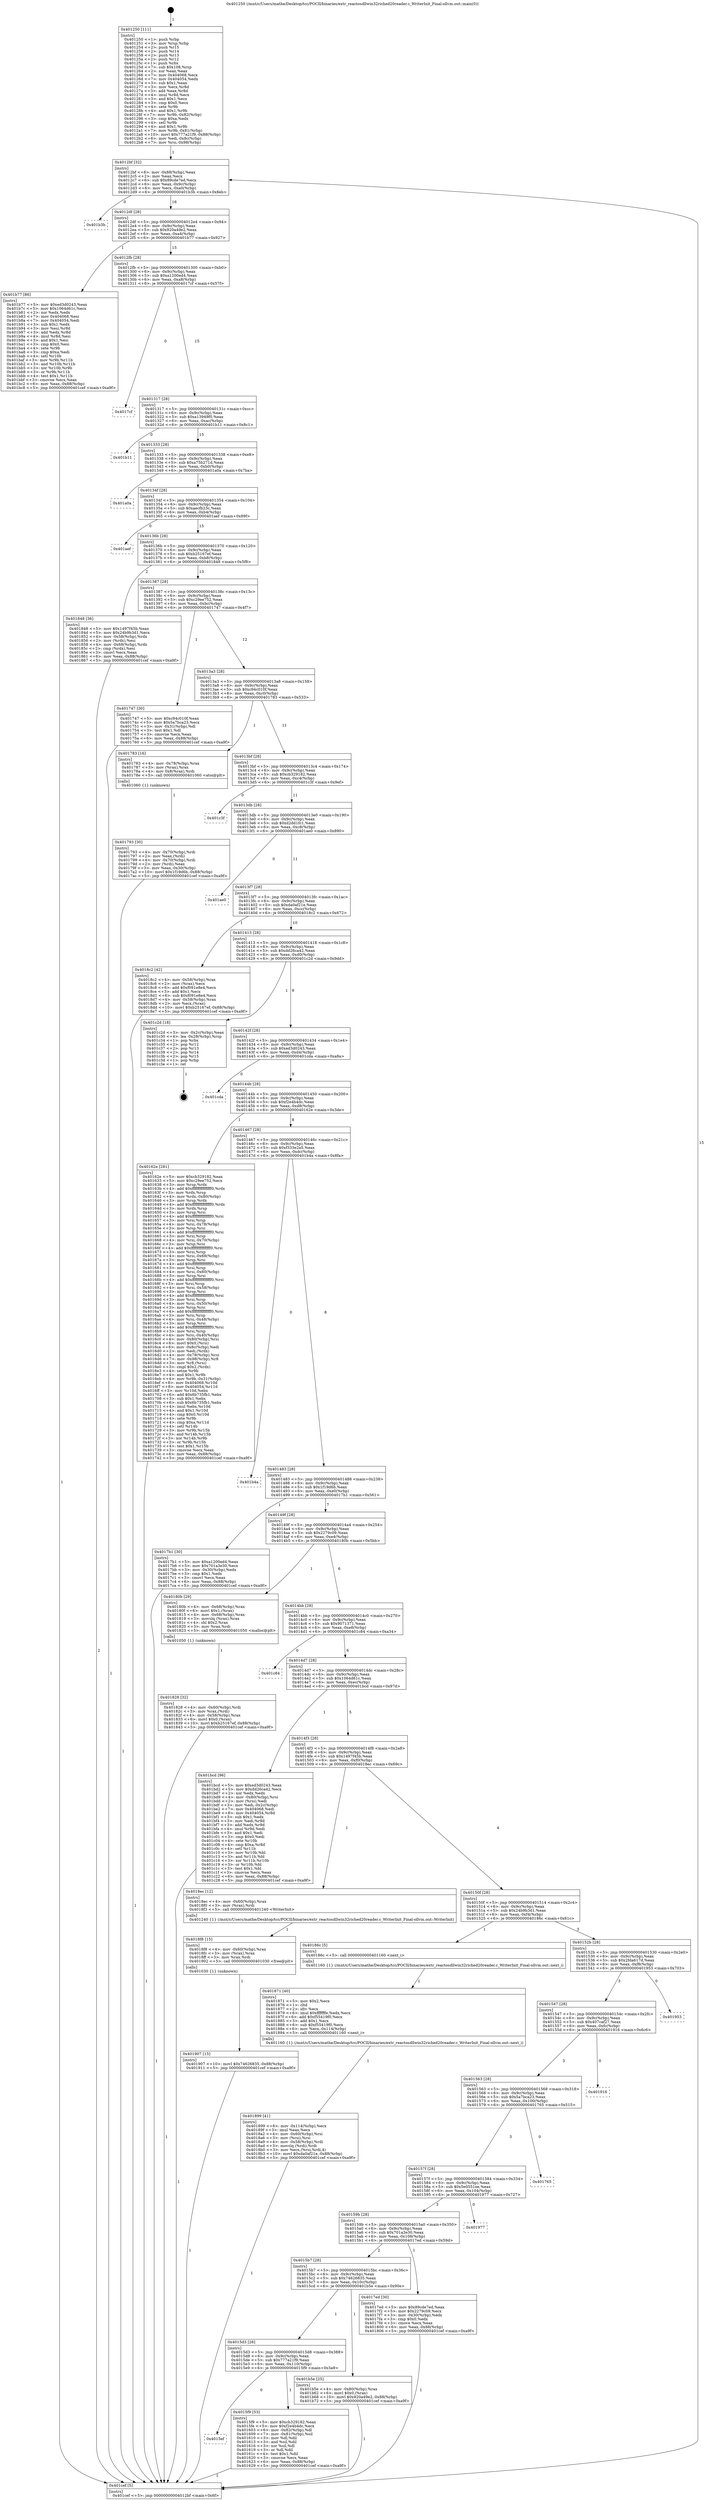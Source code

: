 digraph "0x401250" {
  label = "0x401250 (/mnt/c/Users/mathe/Desktop/tcc/POCII/binaries/extr_reactosdllwin32riched20reader.c_WriterInit_Final-ollvm.out::main(0))"
  labelloc = "t"
  node[shape=record]

  Entry [label="",width=0.3,height=0.3,shape=circle,fillcolor=black,style=filled]
  "0x4012bf" [label="{
     0x4012bf [32]\l
     | [instrs]\l
     &nbsp;&nbsp;0x4012bf \<+6\>: mov -0x88(%rbp),%eax\l
     &nbsp;&nbsp;0x4012c5 \<+2\>: mov %eax,%ecx\l
     &nbsp;&nbsp;0x4012c7 \<+6\>: sub $0x89cde7ed,%ecx\l
     &nbsp;&nbsp;0x4012cd \<+6\>: mov %eax,-0x9c(%rbp)\l
     &nbsp;&nbsp;0x4012d3 \<+6\>: mov %ecx,-0xa0(%rbp)\l
     &nbsp;&nbsp;0x4012d9 \<+6\>: je 0000000000401b3b \<main+0x8eb\>\l
  }"]
  "0x401b3b" [label="{
     0x401b3b\l
  }", style=dashed]
  "0x4012df" [label="{
     0x4012df [28]\l
     | [instrs]\l
     &nbsp;&nbsp;0x4012df \<+5\>: jmp 00000000004012e4 \<main+0x94\>\l
     &nbsp;&nbsp;0x4012e4 \<+6\>: mov -0x9c(%rbp),%eax\l
     &nbsp;&nbsp;0x4012ea \<+5\>: sub $0x920a49e2,%eax\l
     &nbsp;&nbsp;0x4012ef \<+6\>: mov %eax,-0xa4(%rbp)\l
     &nbsp;&nbsp;0x4012f5 \<+6\>: je 0000000000401b77 \<main+0x927\>\l
  }"]
  Exit [label="",width=0.3,height=0.3,shape=circle,fillcolor=black,style=filled,peripheries=2]
  "0x401b77" [label="{
     0x401b77 [86]\l
     | [instrs]\l
     &nbsp;&nbsp;0x401b77 \<+5\>: mov $0xed3d0243,%eax\l
     &nbsp;&nbsp;0x401b7c \<+5\>: mov $0x1064d61c,%ecx\l
     &nbsp;&nbsp;0x401b81 \<+2\>: xor %edx,%edx\l
     &nbsp;&nbsp;0x401b83 \<+7\>: mov 0x404068,%esi\l
     &nbsp;&nbsp;0x401b8a \<+7\>: mov 0x404054,%edi\l
     &nbsp;&nbsp;0x401b91 \<+3\>: sub $0x1,%edx\l
     &nbsp;&nbsp;0x401b94 \<+3\>: mov %esi,%r8d\l
     &nbsp;&nbsp;0x401b97 \<+3\>: add %edx,%r8d\l
     &nbsp;&nbsp;0x401b9a \<+4\>: imul %r8d,%esi\l
     &nbsp;&nbsp;0x401b9e \<+3\>: and $0x1,%esi\l
     &nbsp;&nbsp;0x401ba1 \<+3\>: cmp $0x0,%esi\l
     &nbsp;&nbsp;0x401ba4 \<+4\>: sete %r9b\l
     &nbsp;&nbsp;0x401ba8 \<+3\>: cmp $0xa,%edi\l
     &nbsp;&nbsp;0x401bab \<+4\>: setl %r10b\l
     &nbsp;&nbsp;0x401baf \<+3\>: mov %r9b,%r11b\l
     &nbsp;&nbsp;0x401bb2 \<+3\>: and %r10b,%r11b\l
     &nbsp;&nbsp;0x401bb5 \<+3\>: xor %r10b,%r9b\l
     &nbsp;&nbsp;0x401bb8 \<+3\>: or %r9b,%r11b\l
     &nbsp;&nbsp;0x401bbb \<+4\>: test $0x1,%r11b\l
     &nbsp;&nbsp;0x401bbf \<+3\>: cmovne %ecx,%eax\l
     &nbsp;&nbsp;0x401bc2 \<+6\>: mov %eax,-0x88(%rbp)\l
     &nbsp;&nbsp;0x401bc8 \<+5\>: jmp 0000000000401cef \<main+0xa9f\>\l
  }"]
  "0x4012fb" [label="{
     0x4012fb [28]\l
     | [instrs]\l
     &nbsp;&nbsp;0x4012fb \<+5\>: jmp 0000000000401300 \<main+0xb0\>\l
     &nbsp;&nbsp;0x401300 \<+6\>: mov -0x9c(%rbp),%eax\l
     &nbsp;&nbsp;0x401306 \<+5\>: sub $0xa1200ed4,%eax\l
     &nbsp;&nbsp;0x40130b \<+6\>: mov %eax,-0xa8(%rbp)\l
     &nbsp;&nbsp;0x401311 \<+6\>: je 00000000004017cf \<main+0x57f\>\l
  }"]
  "0x401907" [label="{
     0x401907 [15]\l
     | [instrs]\l
     &nbsp;&nbsp;0x401907 \<+10\>: movl $0x74626835,-0x88(%rbp)\l
     &nbsp;&nbsp;0x401911 \<+5\>: jmp 0000000000401cef \<main+0xa9f\>\l
  }"]
  "0x4017cf" [label="{
     0x4017cf\l
  }", style=dashed]
  "0x401317" [label="{
     0x401317 [28]\l
     | [instrs]\l
     &nbsp;&nbsp;0x401317 \<+5\>: jmp 000000000040131c \<main+0xcc\>\l
     &nbsp;&nbsp;0x40131c \<+6\>: mov -0x9c(%rbp),%eax\l
     &nbsp;&nbsp;0x401322 \<+5\>: sub $0xa13949f0,%eax\l
     &nbsp;&nbsp;0x401327 \<+6\>: mov %eax,-0xac(%rbp)\l
     &nbsp;&nbsp;0x40132d \<+6\>: je 0000000000401b11 \<main+0x8c1\>\l
  }"]
  "0x4018f8" [label="{
     0x4018f8 [15]\l
     | [instrs]\l
     &nbsp;&nbsp;0x4018f8 \<+4\>: mov -0x60(%rbp),%rax\l
     &nbsp;&nbsp;0x4018fc \<+3\>: mov (%rax),%rax\l
     &nbsp;&nbsp;0x4018ff \<+3\>: mov %rax,%rdi\l
     &nbsp;&nbsp;0x401902 \<+5\>: call 0000000000401030 \<free@plt\>\l
     | [calls]\l
     &nbsp;&nbsp;0x401030 \{1\} (unknown)\l
  }"]
  "0x401b11" [label="{
     0x401b11\l
  }", style=dashed]
  "0x401333" [label="{
     0x401333 [28]\l
     | [instrs]\l
     &nbsp;&nbsp;0x401333 \<+5\>: jmp 0000000000401338 \<main+0xe8\>\l
     &nbsp;&nbsp;0x401338 \<+6\>: mov -0x9c(%rbp),%eax\l
     &nbsp;&nbsp;0x40133e \<+5\>: sub $0xa75b271d,%eax\l
     &nbsp;&nbsp;0x401343 \<+6\>: mov %eax,-0xb0(%rbp)\l
     &nbsp;&nbsp;0x401349 \<+6\>: je 0000000000401a0a \<main+0x7ba\>\l
  }"]
  "0x401899" [label="{
     0x401899 [41]\l
     | [instrs]\l
     &nbsp;&nbsp;0x401899 \<+6\>: mov -0x114(%rbp),%ecx\l
     &nbsp;&nbsp;0x40189f \<+3\>: imul %eax,%ecx\l
     &nbsp;&nbsp;0x4018a2 \<+4\>: mov -0x60(%rbp),%rsi\l
     &nbsp;&nbsp;0x4018a6 \<+3\>: mov (%rsi),%rsi\l
     &nbsp;&nbsp;0x4018a9 \<+4\>: mov -0x58(%rbp),%rdi\l
     &nbsp;&nbsp;0x4018ad \<+3\>: movslq (%rdi),%rdi\l
     &nbsp;&nbsp;0x4018b0 \<+3\>: mov %ecx,(%rsi,%rdi,4)\l
     &nbsp;&nbsp;0x4018b3 \<+10\>: movl $0xda0af21e,-0x88(%rbp)\l
     &nbsp;&nbsp;0x4018bd \<+5\>: jmp 0000000000401cef \<main+0xa9f\>\l
  }"]
  "0x401a0a" [label="{
     0x401a0a\l
  }", style=dashed]
  "0x40134f" [label="{
     0x40134f [28]\l
     | [instrs]\l
     &nbsp;&nbsp;0x40134f \<+5\>: jmp 0000000000401354 \<main+0x104\>\l
     &nbsp;&nbsp;0x401354 \<+6\>: mov -0x9c(%rbp),%eax\l
     &nbsp;&nbsp;0x40135a \<+5\>: sub $0xaecfb23c,%eax\l
     &nbsp;&nbsp;0x40135f \<+6\>: mov %eax,-0xb4(%rbp)\l
     &nbsp;&nbsp;0x401365 \<+6\>: je 0000000000401aef \<main+0x89f\>\l
  }"]
  "0x401871" [label="{
     0x401871 [40]\l
     | [instrs]\l
     &nbsp;&nbsp;0x401871 \<+5\>: mov $0x2,%ecx\l
     &nbsp;&nbsp;0x401876 \<+1\>: cltd\l
     &nbsp;&nbsp;0x401877 \<+2\>: idiv %ecx\l
     &nbsp;&nbsp;0x401879 \<+6\>: imul $0xfffffffe,%edx,%ecx\l
     &nbsp;&nbsp;0x40187f \<+6\>: add $0xf55419f0,%ecx\l
     &nbsp;&nbsp;0x401885 \<+3\>: add $0x1,%ecx\l
     &nbsp;&nbsp;0x401888 \<+6\>: sub $0xf55419f0,%ecx\l
     &nbsp;&nbsp;0x40188e \<+6\>: mov %ecx,-0x114(%rbp)\l
     &nbsp;&nbsp;0x401894 \<+5\>: call 0000000000401160 \<next_i\>\l
     | [calls]\l
     &nbsp;&nbsp;0x401160 \{1\} (/mnt/c/Users/mathe/Desktop/tcc/POCII/binaries/extr_reactosdllwin32riched20reader.c_WriterInit_Final-ollvm.out::next_i)\l
  }"]
  "0x401aef" [label="{
     0x401aef\l
  }", style=dashed]
  "0x40136b" [label="{
     0x40136b [28]\l
     | [instrs]\l
     &nbsp;&nbsp;0x40136b \<+5\>: jmp 0000000000401370 \<main+0x120\>\l
     &nbsp;&nbsp;0x401370 \<+6\>: mov -0x9c(%rbp),%eax\l
     &nbsp;&nbsp;0x401376 \<+5\>: sub $0xb25167ef,%eax\l
     &nbsp;&nbsp;0x40137b \<+6\>: mov %eax,-0xb8(%rbp)\l
     &nbsp;&nbsp;0x401381 \<+6\>: je 0000000000401848 \<main+0x5f8\>\l
  }"]
  "0x401828" [label="{
     0x401828 [32]\l
     | [instrs]\l
     &nbsp;&nbsp;0x401828 \<+4\>: mov -0x60(%rbp),%rdi\l
     &nbsp;&nbsp;0x40182c \<+3\>: mov %rax,(%rdi)\l
     &nbsp;&nbsp;0x40182f \<+4\>: mov -0x58(%rbp),%rax\l
     &nbsp;&nbsp;0x401833 \<+6\>: movl $0x0,(%rax)\l
     &nbsp;&nbsp;0x401839 \<+10\>: movl $0xb25167ef,-0x88(%rbp)\l
     &nbsp;&nbsp;0x401843 \<+5\>: jmp 0000000000401cef \<main+0xa9f\>\l
  }"]
  "0x401848" [label="{
     0x401848 [36]\l
     | [instrs]\l
     &nbsp;&nbsp;0x401848 \<+5\>: mov $0x1497f45b,%eax\l
     &nbsp;&nbsp;0x40184d \<+5\>: mov $0x24b9b3d1,%ecx\l
     &nbsp;&nbsp;0x401852 \<+4\>: mov -0x58(%rbp),%rdx\l
     &nbsp;&nbsp;0x401856 \<+2\>: mov (%rdx),%esi\l
     &nbsp;&nbsp;0x401858 \<+4\>: mov -0x68(%rbp),%rdx\l
     &nbsp;&nbsp;0x40185c \<+2\>: cmp (%rdx),%esi\l
     &nbsp;&nbsp;0x40185e \<+3\>: cmovl %ecx,%eax\l
     &nbsp;&nbsp;0x401861 \<+6\>: mov %eax,-0x88(%rbp)\l
     &nbsp;&nbsp;0x401867 \<+5\>: jmp 0000000000401cef \<main+0xa9f\>\l
  }"]
  "0x401387" [label="{
     0x401387 [28]\l
     | [instrs]\l
     &nbsp;&nbsp;0x401387 \<+5\>: jmp 000000000040138c \<main+0x13c\>\l
     &nbsp;&nbsp;0x40138c \<+6\>: mov -0x9c(%rbp),%eax\l
     &nbsp;&nbsp;0x401392 \<+5\>: sub $0xc29ee752,%eax\l
     &nbsp;&nbsp;0x401397 \<+6\>: mov %eax,-0xbc(%rbp)\l
     &nbsp;&nbsp;0x40139d \<+6\>: je 0000000000401747 \<main+0x4f7\>\l
  }"]
  "0x401793" [label="{
     0x401793 [30]\l
     | [instrs]\l
     &nbsp;&nbsp;0x401793 \<+4\>: mov -0x70(%rbp),%rdi\l
     &nbsp;&nbsp;0x401797 \<+2\>: mov %eax,(%rdi)\l
     &nbsp;&nbsp;0x401799 \<+4\>: mov -0x70(%rbp),%rdi\l
     &nbsp;&nbsp;0x40179d \<+2\>: mov (%rdi),%eax\l
     &nbsp;&nbsp;0x40179f \<+3\>: mov %eax,-0x30(%rbp)\l
     &nbsp;&nbsp;0x4017a2 \<+10\>: movl $0x1f19d6b,-0x88(%rbp)\l
     &nbsp;&nbsp;0x4017ac \<+5\>: jmp 0000000000401cef \<main+0xa9f\>\l
  }"]
  "0x401747" [label="{
     0x401747 [30]\l
     | [instrs]\l
     &nbsp;&nbsp;0x401747 \<+5\>: mov $0xc94c010f,%eax\l
     &nbsp;&nbsp;0x40174c \<+5\>: mov $0x5a7bca23,%ecx\l
     &nbsp;&nbsp;0x401751 \<+3\>: mov -0x31(%rbp),%dl\l
     &nbsp;&nbsp;0x401754 \<+3\>: test $0x1,%dl\l
     &nbsp;&nbsp;0x401757 \<+3\>: cmovne %ecx,%eax\l
     &nbsp;&nbsp;0x40175a \<+6\>: mov %eax,-0x88(%rbp)\l
     &nbsp;&nbsp;0x401760 \<+5\>: jmp 0000000000401cef \<main+0xa9f\>\l
  }"]
  "0x4013a3" [label="{
     0x4013a3 [28]\l
     | [instrs]\l
     &nbsp;&nbsp;0x4013a3 \<+5\>: jmp 00000000004013a8 \<main+0x158\>\l
     &nbsp;&nbsp;0x4013a8 \<+6\>: mov -0x9c(%rbp),%eax\l
     &nbsp;&nbsp;0x4013ae \<+5\>: sub $0xc94c010f,%eax\l
     &nbsp;&nbsp;0x4013b3 \<+6\>: mov %eax,-0xc0(%rbp)\l
     &nbsp;&nbsp;0x4013b9 \<+6\>: je 0000000000401783 \<main+0x533\>\l
  }"]
  "0x401250" [label="{
     0x401250 [111]\l
     | [instrs]\l
     &nbsp;&nbsp;0x401250 \<+1\>: push %rbp\l
     &nbsp;&nbsp;0x401251 \<+3\>: mov %rsp,%rbp\l
     &nbsp;&nbsp;0x401254 \<+2\>: push %r15\l
     &nbsp;&nbsp;0x401256 \<+2\>: push %r14\l
     &nbsp;&nbsp;0x401258 \<+2\>: push %r13\l
     &nbsp;&nbsp;0x40125a \<+2\>: push %r12\l
     &nbsp;&nbsp;0x40125c \<+1\>: push %rbx\l
     &nbsp;&nbsp;0x40125d \<+7\>: sub $0x108,%rsp\l
     &nbsp;&nbsp;0x401264 \<+2\>: xor %eax,%eax\l
     &nbsp;&nbsp;0x401266 \<+7\>: mov 0x404068,%ecx\l
     &nbsp;&nbsp;0x40126d \<+7\>: mov 0x404054,%edx\l
     &nbsp;&nbsp;0x401274 \<+3\>: sub $0x1,%eax\l
     &nbsp;&nbsp;0x401277 \<+3\>: mov %ecx,%r8d\l
     &nbsp;&nbsp;0x40127a \<+3\>: add %eax,%r8d\l
     &nbsp;&nbsp;0x40127d \<+4\>: imul %r8d,%ecx\l
     &nbsp;&nbsp;0x401281 \<+3\>: and $0x1,%ecx\l
     &nbsp;&nbsp;0x401284 \<+3\>: cmp $0x0,%ecx\l
     &nbsp;&nbsp;0x401287 \<+4\>: sete %r9b\l
     &nbsp;&nbsp;0x40128b \<+4\>: and $0x1,%r9b\l
     &nbsp;&nbsp;0x40128f \<+7\>: mov %r9b,-0x82(%rbp)\l
     &nbsp;&nbsp;0x401296 \<+3\>: cmp $0xa,%edx\l
     &nbsp;&nbsp;0x401299 \<+4\>: setl %r9b\l
     &nbsp;&nbsp;0x40129d \<+4\>: and $0x1,%r9b\l
     &nbsp;&nbsp;0x4012a1 \<+7\>: mov %r9b,-0x81(%rbp)\l
     &nbsp;&nbsp;0x4012a8 \<+10\>: movl $0x777a21f9,-0x88(%rbp)\l
     &nbsp;&nbsp;0x4012b2 \<+6\>: mov %edi,-0x8c(%rbp)\l
     &nbsp;&nbsp;0x4012b8 \<+7\>: mov %rsi,-0x98(%rbp)\l
  }"]
  "0x401783" [label="{
     0x401783 [16]\l
     | [instrs]\l
     &nbsp;&nbsp;0x401783 \<+4\>: mov -0x78(%rbp),%rax\l
     &nbsp;&nbsp;0x401787 \<+3\>: mov (%rax),%rax\l
     &nbsp;&nbsp;0x40178a \<+4\>: mov 0x8(%rax),%rdi\l
     &nbsp;&nbsp;0x40178e \<+5\>: call 0000000000401060 \<atoi@plt\>\l
     | [calls]\l
     &nbsp;&nbsp;0x401060 \{1\} (unknown)\l
  }"]
  "0x4013bf" [label="{
     0x4013bf [28]\l
     | [instrs]\l
     &nbsp;&nbsp;0x4013bf \<+5\>: jmp 00000000004013c4 \<main+0x174\>\l
     &nbsp;&nbsp;0x4013c4 \<+6\>: mov -0x9c(%rbp),%eax\l
     &nbsp;&nbsp;0x4013ca \<+5\>: sub $0xcb329182,%eax\l
     &nbsp;&nbsp;0x4013cf \<+6\>: mov %eax,-0xc4(%rbp)\l
     &nbsp;&nbsp;0x4013d5 \<+6\>: je 0000000000401c3f \<main+0x9ef\>\l
  }"]
  "0x401cef" [label="{
     0x401cef [5]\l
     | [instrs]\l
     &nbsp;&nbsp;0x401cef \<+5\>: jmp 00000000004012bf \<main+0x6f\>\l
  }"]
  "0x401c3f" [label="{
     0x401c3f\l
  }", style=dashed]
  "0x4013db" [label="{
     0x4013db [28]\l
     | [instrs]\l
     &nbsp;&nbsp;0x4013db \<+5\>: jmp 00000000004013e0 \<main+0x190\>\l
     &nbsp;&nbsp;0x4013e0 \<+6\>: mov -0x9c(%rbp),%eax\l
     &nbsp;&nbsp;0x4013e6 \<+5\>: sub $0xd2dd1fc1,%eax\l
     &nbsp;&nbsp;0x4013eb \<+6\>: mov %eax,-0xc8(%rbp)\l
     &nbsp;&nbsp;0x4013f1 \<+6\>: je 0000000000401ae0 \<main+0x890\>\l
  }"]
  "0x4015ef" [label="{
     0x4015ef\l
  }", style=dashed]
  "0x401ae0" [label="{
     0x401ae0\l
  }", style=dashed]
  "0x4013f7" [label="{
     0x4013f7 [28]\l
     | [instrs]\l
     &nbsp;&nbsp;0x4013f7 \<+5\>: jmp 00000000004013fc \<main+0x1ac\>\l
     &nbsp;&nbsp;0x4013fc \<+6\>: mov -0x9c(%rbp),%eax\l
     &nbsp;&nbsp;0x401402 \<+5\>: sub $0xda0af21e,%eax\l
     &nbsp;&nbsp;0x401407 \<+6\>: mov %eax,-0xcc(%rbp)\l
     &nbsp;&nbsp;0x40140d \<+6\>: je 00000000004018c2 \<main+0x672\>\l
  }"]
  "0x4015f9" [label="{
     0x4015f9 [53]\l
     | [instrs]\l
     &nbsp;&nbsp;0x4015f9 \<+5\>: mov $0xcb329182,%eax\l
     &nbsp;&nbsp;0x4015fe \<+5\>: mov $0xf2e4b4dc,%ecx\l
     &nbsp;&nbsp;0x401603 \<+6\>: mov -0x82(%rbp),%dl\l
     &nbsp;&nbsp;0x401609 \<+7\>: mov -0x81(%rbp),%sil\l
     &nbsp;&nbsp;0x401610 \<+3\>: mov %dl,%dil\l
     &nbsp;&nbsp;0x401613 \<+3\>: and %sil,%dil\l
     &nbsp;&nbsp;0x401616 \<+3\>: xor %sil,%dl\l
     &nbsp;&nbsp;0x401619 \<+3\>: or %dl,%dil\l
     &nbsp;&nbsp;0x40161c \<+4\>: test $0x1,%dil\l
     &nbsp;&nbsp;0x401620 \<+3\>: cmovne %ecx,%eax\l
     &nbsp;&nbsp;0x401623 \<+6\>: mov %eax,-0x88(%rbp)\l
     &nbsp;&nbsp;0x401629 \<+5\>: jmp 0000000000401cef \<main+0xa9f\>\l
  }"]
  "0x4018c2" [label="{
     0x4018c2 [42]\l
     | [instrs]\l
     &nbsp;&nbsp;0x4018c2 \<+4\>: mov -0x58(%rbp),%rax\l
     &nbsp;&nbsp;0x4018c6 \<+2\>: mov (%rax),%ecx\l
     &nbsp;&nbsp;0x4018c8 \<+6\>: add $0xf091e8e4,%ecx\l
     &nbsp;&nbsp;0x4018ce \<+3\>: add $0x1,%ecx\l
     &nbsp;&nbsp;0x4018d1 \<+6\>: sub $0xf091e8e4,%ecx\l
     &nbsp;&nbsp;0x4018d7 \<+4\>: mov -0x58(%rbp),%rax\l
     &nbsp;&nbsp;0x4018db \<+2\>: mov %ecx,(%rax)\l
     &nbsp;&nbsp;0x4018dd \<+10\>: movl $0xb25167ef,-0x88(%rbp)\l
     &nbsp;&nbsp;0x4018e7 \<+5\>: jmp 0000000000401cef \<main+0xa9f\>\l
  }"]
  "0x401413" [label="{
     0x401413 [28]\l
     | [instrs]\l
     &nbsp;&nbsp;0x401413 \<+5\>: jmp 0000000000401418 \<main+0x1c8\>\l
     &nbsp;&nbsp;0x401418 \<+6\>: mov -0x9c(%rbp),%eax\l
     &nbsp;&nbsp;0x40141e \<+5\>: sub $0xdd26ca42,%eax\l
     &nbsp;&nbsp;0x401423 \<+6\>: mov %eax,-0xd0(%rbp)\l
     &nbsp;&nbsp;0x401429 \<+6\>: je 0000000000401c2d \<main+0x9dd\>\l
  }"]
  "0x4015d3" [label="{
     0x4015d3 [28]\l
     | [instrs]\l
     &nbsp;&nbsp;0x4015d3 \<+5\>: jmp 00000000004015d8 \<main+0x388\>\l
     &nbsp;&nbsp;0x4015d8 \<+6\>: mov -0x9c(%rbp),%eax\l
     &nbsp;&nbsp;0x4015de \<+5\>: sub $0x777a21f9,%eax\l
     &nbsp;&nbsp;0x4015e3 \<+6\>: mov %eax,-0x110(%rbp)\l
     &nbsp;&nbsp;0x4015e9 \<+6\>: je 00000000004015f9 \<main+0x3a9\>\l
  }"]
  "0x401c2d" [label="{
     0x401c2d [18]\l
     | [instrs]\l
     &nbsp;&nbsp;0x401c2d \<+3\>: mov -0x2c(%rbp),%eax\l
     &nbsp;&nbsp;0x401c30 \<+4\>: lea -0x28(%rbp),%rsp\l
     &nbsp;&nbsp;0x401c34 \<+1\>: pop %rbx\l
     &nbsp;&nbsp;0x401c35 \<+2\>: pop %r12\l
     &nbsp;&nbsp;0x401c37 \<+2\>: pop %r13\l
     &nbsp;&nbsp;0x401c39 \<+2\>: pop %r14\l
     &nbsp;&nbsp;0x401c3b \<+2\>: pop %r15\l
     &nbsp;&nbsp;0x401c3d \<+1\>: pop %rbp\l
     &nbsp;&nbsp;0x401c3e \<+1\>: ret\l
  }"]
  "0x40142f" [label="{
     0x40142f [28]\l
     | [instrs]\l
     &nbsp;&nbsp;0x40142f \<+5\>: jmp 0000000000401434 \<main+0x1e4\>\l
     &nbsp;&nbsp;0x401434 \<+6\>: mov -0x9c(%rbp),%eax\l
     &nbsp;&nbsp;0x40143a \<+5\>: sub $0xed3d0243,%eax\l
     &nbsp;&nbsp;0x40143f \<+6\>: mov %eax,-0xd4(%rbp)\l
     &nbsp;&nbsp;0x401445 \<+6\>: je 0000000000401cda \<main+0xa8a\>\l
  }"]
  "0x401b5e" [label="{
     0x401b5e [25]\l
     | [instrs]\l
     &nbsp;&nbsp;0x401b5e \<+4\>: mov -0x80(%rbp),%rax\l
     &nbsp;&nbsp;0x401b62 \<+6\>: movl $0x0,(%rax)\l
     &nbsp;&nbsp;0x401b68 \<+10\>: movl $0x920a49e2,-0x88(%rbp)\l
     &nbsp;&nbsp;0x401b72 \<+5\>: jmp 0000000000401cef \<main+0xa9f\>\l
  }"]
  "0x401cda" [label="{
     0x401cda\l
  }", style=dashed]
  "0x40144b" [label="{
     0x40144b [28]\l
     | [instrs]\l
     &nbsp;&nbsp;0x40144b \<+5\>: jmp 0000000000401450 \<main+0x200\>\l
     &nbsp;&nbsp;0x401450 \<+6\>: mov -0x9c(%rbp),%eax\l
     &nbsp;&nbsp;0x401456 \<+5\>: sub $0xf2e4b4dc,%eax\l
     &nbsp;&nbsp;0x40145b \<+6\>: mov %eax,-0xd8(%rbp)\l
     &nbsp;&nbsp;0x401461 \<+6\>: je 000000000040162e \<main+0x3de\>\l
  }"]
  "0x4015b7" [label="{
     0x4015b7 [28]\l
     | [instrs]\l
     &nbsp;&nbsp;0x4015b7 \<+5\>: jmp 00000000004015bc \<main+0x36c\>\l
     &nbsp;&nbsp;0x4015bc \<+6\>: mov -0x9c(%rbp),%eax\l
     &nbsp;&nbsp;0x4015c2 \<+5\>: sub $0x74626835,%eax\l
     &nbsp;&nbsp;0x4015c7 \<+6\>: mov %eax,-0x10c(%rbp)\l
     &nbsp;&nbsp;0x4015cd \<+6\>: je 0000000000401b5e \<main+0x90e\>\l
  }"]
  "0x40162e" [label="{
     0x40162e [281]\l
     | [instrs]\l
     &nbsp;&nbsp;0x40162e \<+5\>: mov $0xcb329182,%eax\l
     &nbsp;&nbsp;0x401633 \<+5\>: mov $0xc29ee752,%ecx\l
     &nbsp;&nbsp;0x401638 \<+3\>: mov %rsp,%rdx\l
     &nbsp;&nbsp;0x40163b \<+4\>: add $0xfffffffffffffff0,%rdx\l
     &nbsp;&nbsp;0x40163f \<+3\>: mov %rdx,%rsp\l
     &nbsp;&nbsp;0x401642 \<+4\>: mov %rdx,-0x80(%rbp)\l
     &nbsp;&nbsp;0x401646 \<+3\>: mov %rsp,%rdx\l
     &nbsp;&nbsp;0x401649 \<+4\>: add $0xfffffffffffffff0,%rdx\l
     &nbsp;&nbsp;0x40164d \<+3\>: mov %rdx,%rsp\l
     &nbsp;&nbsp;0x401650 \<+3\>: mov %rsp,%rsi\l
     &nbsp;&nbsp;0x401653 \<+4\>: add $0xfffffffffffffff0,%rsi\l
     &nbsp;&nbsp;0x401657 \<+3\>: mov %rsi,%rsp\l
     &nbsp;&nbsp;0x40165a \<+4\>: mov %rsi,-0x78(%rbp)\l
     &nbsp;&nbsp;0x40165e \<+3\>: mov %rsp,%rsi\l
     &nbsp;&nbsp;0x401661 \<+4\>: add $0xfffffffffffffff0,%rsi\l
     &nbsp;&nbsp;0x401665 \<+3\>: mov %rsi,%rsp\l
     &nbsp;&nbsp;0x401668 \<+4\>: mov %rsi,-0x70(%rbp)\l
     &nbsp;&nbsp;0x40166c \<+3\>: mov %rsp,%rsi\l
     &nbsp;&nbsp;0x40166f \<+4\>: add $0xfffffffffffffff0,%rsi\l
     &nbsp;&nbsp;0x401673 \<+3\>: mov %rsi,%rsp\l
     &nbsp;&nbsp;0x401676 \<+4\>: mov %rsi,-0x68(%rbp)\l
     &nbsp;&nbsp;0x40167a \<+3\>: mov %rsp,%rsi\l
     &nbsp;&nbsp;0x40167d \<+4\>: add $0xfffffffffffffff0,%rsi\l
     &nbsp;&nbsp;0x401681 \<+3\>: mov %rsi,%rsp\l
     &nbsp;&nbsp;0x401684 \<+4\>: mov %rsi,-0x60(%rbp)\l
     &nbsp;&nbsp;0x401688 \<+3\>: mov %rsp,%rsi\l
     &nbsp;&nbsp;0x40168b \<+4\>: add $0xfffffffffffffff0,%rsi\l
     &nbsp;&nbsp;0x40168f \<+3\>: mov %rsi,%rsp\l
     &nbsp;&nbsp;0x401692 \<+4\>: mov %rsi,-0x58(%rbp)\l
     &nbsp;&nbsp;0x401696 \<+3\>: mov %rsp,%rsi\l
     &nbsp;&nbsp;0x401699 \<+4\>: add $0xfffffffffffffff0,%rsi\l
     &nbsp;&nbsp;0x40169d \<+3\>: mov %rsi,%rsp\l
     &nbsp;&nbsp;0x4016a0 \<+4\>: mov %rsi,-0x50(%rbp)\l
     &nbsp;&nbsp;0x4016a4 \<+3\>: mov %rsp,%rsi\l
     &nbsp;&nbsp;0x4016a7 \<+4\>: add $0xfffffffffffffff0,%rsi\l
     &nbsp;&nbsp;0x4016ab \<+3\>: mov %rsi,%rsp\l
     &nbsp;&nbsp;0x4016ae \<+4\>: mov %rsi,-0x48(%rbp)\l
     &nbsp;&nbsp;0x4016b2 \<+3\>: mov %rsp,%rsi\l
     &nbsp;&nbsp;0x4016b5 \<+4\>: add $0xfffffffffffffff0,%rsi\l
     &nbsp;&nbsp;0x4016b9 \<+3\>: mov %rsi,%rsp\l
     &nbsp;&nbsp;0x4016bc \<+4\>: mov %rsi,-0x40(%rbp)\l
     &nbsp;&nbsp;0x4016c0 \<+4\>: mov -0x80(%rbp),%rsi\l
     &nbsp;&nbsp;0x4016c4 \<+6\>: movl $0x0,(%rsi)\l
     &nbsp;&nbsp;0x4016ca \<+6\>: mov -0x8c(%rbp),%edi\l
     &nbsp;&nbsp;0x4016d0 \<+2\>: mov %edi,(%rdx)\l
     &nbsp;&nbsp;0x4016d2 \<+4\>: mov -0x78(%rbp),%rsi\l
     &nbsp;&nbsp;0x4016d6 \<+7\>: mov -0x98(%rbp),%r8\l
     &nbsp;&nbsp;0x4016dd \<+3\>: mov %r8,(%rsi)\l
     &nbsp;&nbsp;0x4016e0 \<+3\>: cmpl $0x2,(%rdx)\l
     &nbsp;&nbsp;0x4016e3 \<+4\>: setne %r9b\l
     &nbsp;&nbsp;0x4016e7 \<+4\>: and $0x1,%r9b\l
     &nbsp;&nbsp;0x4016eb \<+4\>: mov %r9b,-0x31(%rbp)\l
     &nbsp;&nbsp;0x4016ef \<+8\>: mov 0x404068,%r10d\l
     &nbsp;&nbsp;0x4016f7 \<+8\>: mov 0x404054,%r11d\l
     &nbsp;&nbsp;0x4016ff \<+3\>: mov %r10d,%ebx\l
     &nbsp;&nbsp;0x401702 \<+6\>: add $0x6b735fb1,%ebx\l
     &nbsp;&nbsp;0x401708 \<+3\>: sub $0x1,%ebx\l
     &nbsp;&nbsp;0x40170b \<+6\>: sub $0x6b735fb1,%ebx\l
     &nbsp;&nbsp;0x401711 \<+4\>: imul %ebx,%r10d\l
     &nbsp;&nbsp;0x401715 \<+4\>: and $0x1,%r10d\l
     &nbsp;&nbsp;0x401719 \<+4\>: cmp $0x0,%r10d\l
     &nbsp;&nbsp;0x40171d \<+4\>: sete %r9b\l
     &nbsp;&nbsp;0x401721 \<+4\>: cmp $0xa,%r11d\l
     &nbsp;&nbsp;0x401725 \<+4\>: setl %r14b\l
     &nbsp;&nbsp;0x401729 \<+3\>: mov %r9b,%r15b\l
     &nbsp;&nbsp;0x40172c \<+3\>: and %r14b,%r15b\l
     &nbsp;&nbsp;0x40172f \<+3\>: xor %r14b,%r9b\l
     &nbsp;&nbsp;0x401732 \<+3\>: or %r9b,%r15b\l
     &nbsp;&nbsp;0x401735 \<+4\>: test $0x1,%r15b\l
     &nbsp;&nbsp;0x401739 \<+3\>: cmovne %ecx,%eax\l
     &nbsp;&nbsp;0x40173c \<+6\>: mov %eax,-0x88(%rbp)\l
     &nbsp;&nbsp;0x401742 \<+5\>: jmp 0000000000401cef \<main+0xa9f\>\l
  }"]
  "0x401467" [label="{
     0x401467 [28]\l
     | [instrs]\l
     &nbsp;&nbsp;0x401467 \<+5\>: jmp 000000000040146c \<main+0x21c\>\l
     &nbsp;&nbsp;0x40146c \<+6\>: mov -0x9c(%rbp),%eax\l
     &nbsp;&nbsp;0x401472 \<+5\>: sub $0xf333e2a5,%eax\l
     &nbsp;&nbsp;0x401477 \<+6\>: mov %eax,-0xdc(%rbp)\l
     &nbsp;&nbsp;0x40147d \<+6\>: je 0000000000401b4a \<main+0x8fa\>\l
  }"]
  "0x4017ed" [label="{
     0x4017ed [30]\l
     | [instrs]\l
     &nbsp;&nbsp;0x4017ed \<+5\>: mov $0x89cde7ed,%eax\l
     &nbsp;&nbsp;0x4017f2 \<+5\>: mov $0x2279c09,%ecx\l
     &nbsp;&nbsp;0x4017f7 \<+3\>: mov -0x30(%rbp),%edx\l
     &nbsp;&nbsp;0x4017fa \<+3\>: cmp $0x0,%edx\l
     &nbsp;&nbsp;0x4017fd \<+3\>: cmove %ecx,%eax\l
     &nbsp;&nbsp;0x401800 \<+6\>: mov %eax,-0x88(%rbp)\l
     &nbsp;&nbsp;0x401806 \<+5\>: jmp 0000000000401cef \<main+0xa9f\>\l
  }"]
  "0x401b4a" [label="{
     0x401b4a\l
  }", style=dashed]
  "0x401483" [label="{
     0x401483 [28]\l
     | [instrs]\l
     &nbsp;&nbsp;0x401483 \<+5\>: jmp 0000000000401488 \<main+0x238\>\l
     &nbsp;&nbsp;0x401488 \<+6\>: mov -0x9c(%rbp),%eax\l
     &nbsp;&nbsp;0x40148e \<+5\>: sub $0x1f19d6b,%eax\l
     &nbsp;&nbsp;0x401493 \<+6\>: mov %eax,-0xe0(%rbp)\l
     &nbsp;&nbsp;0x401499 \<+6\>: je 00000000004017b1 \<main+0x561\>\l
  }"]
  "0x40159b" [label="{
     0x40159b [28]\l
     | [instrs]\l
     &nbsp;&nbsp;0x40159b \<+5\>: jmp 00000000004015a0 \<main+0x350\>\l
     &nbsp;&nbsp;0x4015a0 \<+6\>: mov -0x9c(%rbp),%eax\l
     &nbsp;&nbsp;0x4015a6 \<+5\>: sub $0x701a3e30,%eax\l
     &nbsp;&nbsp;0x4015ab \<+6\>: mov %eax,-0x108(%rbp)\l
     &nbsp;&nbsp;0x4015b1 \<+6\>: je 00000000004017ed \<main+0x59d\>\l
  }"]
  "0x4017b1" [label="{
     0x4017b1 [30]\l
     | [instrs]\l
     &nbsp;&nbsp;0x4017b1 \<+5\>: mov $0xa1200ed4,%eax\l
     &nbsp;&nbsp;0x4017b6 \<+5\>: mov $0x701a3e30,%ecx\l
     &nbsp;&nbsp;0x4017bb \<+3\>: mov -0x30(%rbp),%edx\l
     &nbsp;&nbsp;0x4017be \<+3\>: cmp $0x1,%edx\l
     &nbsp;&nbsp;0x4017c1 \<+3\>: cmovl %ecx,%eax\l
     &nbsp;&nbsp;0x4017c4 \<+6\>: mov %eax,-0x88(%rbp)\l
     &nbsp;&nbsp;0x4017ca \<+5\>: jmp 0000000000401cef \<main+0xa9f\>\l
  }"]
  "0x40149f" [label="{
     0x40149f [28]\l
     | [instrs]\l
     &nbsp;&nbsp;0x40149f \<+5\>: jmp 00000000004014a4 \<main+0x254\>\l
     &nbsp;&nbsp;0x4014a4 \<+6\>: mov -0x9c(%rbp),%eax\l
     &nbsp;&nbsp;0x4014aa \<+5\>: sub $0x2279c09,%eax\l
     &nbsp;&nbsp;0x4014af \<+6\>: mov %eax,-0xe4(%rbp)\l
     &nbsp;&nbsp;0x4014b5 \<+6\>: je 000000000040180b \<main+0x5bb\>\l
  }"]
  "0x401977" [label="{
     0x401977\l
  }", style=dashed]
  "0x40180b" [label="{
     0x40180b [29]\l
     | [instrs]\l
     &nbsp;&nbsp;0x40180b \<+4\>: mov -0x68(%rbp),%rax\l
     &nbsp;&nbsp;0x40180f \<+6\>: movl $0x1,(%rax)\l
     &nbsp;&nbsp;0x401815 \<+4\>: mov -0x68(%rbp),%rax\l
     &nbsp;&nbsp;0x401819 \<+3\>: movslq (%rax),%rax\l
     &nbsp;&nbsp;0x40181c \<+4\>: shl $0x2,%rax\l
     &nbsp;&nbsp;0x401820 \<+3\>: mov %rax,%rdi\l
     &nbsp;&nbsp;0x401823 \<+5\>: call 0000000000401050 \<malloc@plt\>\l
     | [calls]\l
     &nbsp;&nbsp;0x401050 \{1\} (unknown)\l
  }"]
  "0x4014bb" [label="{
     0x4014bb [28]\l
     | [instrs]\l
     &nbsp;&nbsp;0x4014bb \<+5\>: jmp 00000000004014c0 \<main+0x270\>\l
     &nbsp;&nbsp;0x4014c0 \<+6\>: mov -0x9c(%rbp),%eax\l
     &nbsp;&nbsp;0x4014c6 \<+5\>: sub $0x9071371,%eax\l
     &nbsp;&nbsp;0x4014cb \<+6\>: mov %eax,-0xe8(%rbp)\l
     &nbsp;&nbsp;0x4014d1 \<+6\>: je 0000000000401c84 \<main+0xa34\>\l
  }"]
  "0x40157f" [label="{
     0x40157f [28]\l
     | [instrs]\l
     &nbsp;&nbsp;0x40157f \<+5\>: jmp 0000000000401584 \<main+0x334\>\l
     &nbsp;&nbsp;0x401584 \<+6\>: mov -0x9c(%rbp),%eax\l
     &nbsp;&nbsp;0x40158a \<+5\>: sub $0x5e0551ee,%eax\l
     &nbsp;&nbsp;0x40158f \<+6\>: mov %eax,-0x104(%rbp)\l
     &nbsp;&nbsp;0x401595 \<+6\>: je 0000000000401977 \<main+0x727\>\l
  }"]
  "0x401c84" [label="{
     0x401c84\l
  }", style=dashed]
  "0x4014d7" [label="{
     0x4014d7 [28]\l
     | [instrs]\l
     &nbsp;&nbsp;0x4014d7 \<+5\>: jmp 00000000004014dc \<main+0x28c\>\l
     &nbsp;&nbsp;0x4014dc \<+6\>: mov -0x9c(%rbp),%eax\l
     &nbsp;&nbsp;0x4014e2 \<+5\>: sub $0x1064d61c,%eax\l
     &nbsp;&nbsp;0x4014e7 \<+6\>: mov %eax,-0xec(%rbp)\l
     &nbsp;&nbsp;0x4014ed \<+6\>: je 0000000000401bcd \<main+0x97d\>\l
  }"]
  "0x401765" [label="{
     0x401765\l
  }", style=dashed]
  "0x401bcd" [label="{
     0x401bcd [96]\l
     | [instrs]\l
     &nbsp;&nbsp;0x401bcd \<+5\>: mov $0xed3d0243,%eax\l
     &nbsp;&nbsp;0x401bd2 \<+5\>: mov $0xdd26ca42,%ecx\l
     &nbsp;&nbsp;0x401bd7 \<+2\>: xor %edx,%edx\l
     &nbsp;&nbsp;0x401bd9 \<+4\>: mov -0x80(%rbp),%rsi\l
     &nbsp;&nbsp;0x401bdd \<+2\>: mov (%rsi),%edi\l
     &nbsp;&nbsp;0x401bdf \<+3\>: mov %edi,-0x2c(%rbp)\l
     &nbsp;&nbsp;0x401be2 \<+7\>: mov 0x404068,%edi\l
     &nbsp;&nbsp;0x401be9 \<+8\>: mov 0x404054,%r8d\l
     &nbsp;&nbsp;0x401bf1 \<+3\>: sub $0x1,%edx\l
     &nbsp;&nbsp;0x401bf4 \<+3\>: mov %edi,%r9d\l
     &nbsp;&nbsp;0x401bf7 \<+3\>: add %edx,%r9d\l
     &nbsp;&nbsp;0x401bfa \<+4\>: imul %r9d,%edi\l
     &nbsp;&nbsp;0x401bfe \<+3\>: and $0x1,%edi\l
     &nbsp;&nbsp;0x401c01 \<+3\>: cmp $0x0,%edi\l
     &nbsp;&nbsp;0x401c04 \<+4\>: sete %r10b\l
     &nbsp;&nbsp;0x401c08 \<+4\>: cmp $0xa,%r8d\l
     &nbsp;&nbsp;0x401c0c \<+4\>: setl %r11b\l
     &nbsp;&nbsp;0x401c10 \<+3\>: mov %r10b,%bl\l
     &nbsp;&nbsp;0x401c13 \<+3\>: and %r11b,%bl\l
     &nbsp;&nbsp;0x401c16 \<+3\>: xor %r11b,%r10b\l
     &nbsp;&nbsp;0x401c19 \<+3\>: or %r10b,%bl\l
     &nbsp;&nbsp;0x401c1c \<+3\>: test $0x1,%bl\l
     &nbsp;&nbsp;0x401c1f \<+3\>: cmovne %ecx,%eax\l
     &nbsp;&nbsp;0x401c22 \<+6\>: mov %eax,-0x88(%rbp)\l
     &nbsp;&nbsp;0x401c28 \<+5\>: jmp 0000000000401cef \<main+0xa9f\>\l
  }"]
  "0x4014f3" [label="{
     0x4014f3 [28]\l
     | [instrs]\l
     &nbsp;&nbsp;0x4014f3 \<+5\>: jmp 00000000004014f8 \<main+0x2a8\>\l
     &nbsp;&nbsp;0x4014f8 \<+6\>: mov -0x9c(%rbp),%eax\l
     &nbsp;&nbsp;0x4014fe \<+5\>: sub $0x1497f45b,%eax\l
     &nbsp;&nbsp;0x401503 \<+6\>: mov %eax,-0xf0(%rbp)\l
     &nbsp;&nbsp;0x401509 \<+6\>: je 00000000004018ec \<main+0x69c\>\l
  }"]
  "0x401563" [label="{
     0x401563 [28]\l
     | [instrs]\l
     &nbsp;&nbsp;0x401563 \<+5\>: jmp 0000000000401568 \<main+0x318\>\l
     &nbsp;&nbsp;0x401568 \<+6\>: mov -0x9c(%rbp),%eax\l
     &nbsp;&nbsp;0x40156e \<+5\>: sub $0x5a7bca23,%eax\l
     &nbsp;&nbsp;0x401573 \<+6\>: mov %eax,-0x100(%rbp)\l
     &nbsp;&nbsp;0x401579 \<+6\>: je 0000000000401765 \<main+0x515\>\l
  }"]
  "0x4018ec" [label="{
     0x4018ec [12]\l
     | [instrs]\l
     &nbsp;&nbsp;0x4018ec \<+4\>: mov -0x60(%rbp),%rax\l
     &nbsp;&nbsp;0x4018f0 \<+3\>: mov (%rax),%rdi\l
     &nbsp;&nbsp;0x4018f3 \<+5\>: call 0000000000401240 \<WriterInit\>\l
     | [calls]\l
     &nbsp;&nbsp;0x401240 \{1\} (/mnt/c/Users/mathe/Desktop/tcc/POCII/binaries/extr_reactosdllwin32riched20reader.c_WriterInit_Final-ollvm.out::WriterInit)\l
  }"]
  "0x40150f" [label="{
     0x40150f [28]\l
     | [instrs]\l
     &nbsp;&nbsp;0x40150f \<+5\>: jmp 0000000000401514 \<main+0x2c4\>\l
     &nbsp;&nbsp;0x401514 \<+6\>: mov -0x9c(%rbp),%eax\l
     &nbsp;&nbsp;0x40151a \<+5\>: sub $0x24b9b3d1,%eax\l
     &nbsp;&nbsp;0x40151f \<+6\>: mov %eax,-0xf4(%rbp)\l
     &nbsp;&nbsp;0x401525 \<+6\>: je 000000000040186c \<main+0x61c\>\l
  }"]
  "0x401916" [label="{
     0x401916\l
  }", style=dashed]
  "0x40186c" [label="{
     0x40186c [5]\l
     | [instrs]\l
     &nbsp;&nbsp;0x40186c \<+5\>: call 0000000000401160 \<next_i\>\l
     | [calls]\l
     &nbsp;&nbsp;0x401160 \{1\} (/mnt/c/Users/mathe/Desktop/tcc/POCII/binaries/extr_reactosdllwin32riched20reader.c_WriterInit_Final-ollvm.out::next_i)\l
  }"]
  "0x40152b" [label="{
     0x40152b [28]\l
     | [instrs]\l
     &nbsp;&nbsp;0x40152b \<+5\>: jmp 0000000000401530 \<main+0x2e0\>\l
     &nbsp;&nbsp;0x401530 \<+6\>: mov -0x9c(%rbp),%eax\l
     &nbsp;&nbsp;0x401536 \<+5\>: sub $0x2fda617d,%eax\l
     &nbsp;&nbsp;0x40153b \<+6\>: mov %eax,-0xf8(%rbp)\l
     &nbsp;&nbsp;0x401541 \<+6\>: je 0000000000401953 \<main+0x703\>\l
  }"]
  "0x401547" [label="{
     0x401547 [28]\l
     | [instrs]\l
     &nbsp;&nbsp;0x401547 \<+5\>: jmp 000000000040154c \<main+0x2fc\>\l
     &nbsp;&nbsp;0x40154c \<+6\>: mov -0x9c(%rbp),%eax\l
     &nbsp;&nbsp;0x401552 \<+5\>: sub $0x407caf27,%eax\l
     &nbsp;&nbsp;0x401557 \<+6\>: mov %eax,-0xfc(%rbp)\l
     &nbsp;&nbsp;0x40155d \<+6\>: je 0000000000401916 \<main+0x6c6\>\l
  }"]
  "0x401953" [label="{
     0x401953\l
  }", style=dashed]
  Entry -> "0x401250" [label=" 1"]
  "0x4012bf" -> "0x401b3b" [label=" 0"]
  "0x4012bf" -> "0x4012df" [label=" 16"]
  "0x401c2d" -> Exit [label=" 1"]
  "0x4012df" -> "0x401b77" [label=" 1"]
  "0x4012df" -> "0x4012fb" [label=" 15"]
  "0x401bcd" -> "0x401cef" [label=" 1"]
  "0x4012fb" -> "0x4017cf" [label=" 0"]
  "0x4012fb" -> "0x401317" [label=" 15"]
  "0x401b77" -> "0x401cef" [label=" 1"]
  "0x401317" -> "0x401b11" [label=" 0"]
  "0x401317" -> "0x401333" [label=" 15"]
  "0x401b5e" -> "0x401cef" [label=" 1"]
  "0x401333" -> "0x401a0a" [label=" 0"]
  "0x401333" -> "0x40134f" [label=" 15"]
  "0x401907" -> "0x401cef" [label=" 1"]
  "0x40134f" -> "0x401aef" [label=" 0"]
  "0x40134f" -> "0x40136b" [label=" 15"]
  "0x4018f8" -> "0x401907" [label=" 1"]
  "0x40136b" -> "0x401848" [label=" 2"]
  "0x40136b" -> "0x401387" [label=" 13"]
  "0x4018ec" -> "0x4018f8" [label=" 1"]
  "0x401387" -> "0x401747" [label=" 1"]
  "0x401387" -> "0x4013a3" [label=" 12"]
  "0x4018c2" -> "0x401cef" [label=" 1"]
  "0x4013a3" -> "0x401783" [label=" 1"]
  "0x4013a3" -> "0x4013bf" [label=" 11"]
  "0x401871" -> "0x401899" [label=" 1"]
  "0x4013bf" -> "0x401c3f" [label=" 0"]
  "0x4013bf" -> "0x4013db" [label=" 11"]
  "0x40186c" -> "0x401871" [label=" 1"]
  "0x4013db" -> "0x401ae0" [label=" 0"]
  "0x4013db" -> "0x4013f7" [label=" 11"]
  "0x401848" -> "0x401cef" [label=" 2"]
  "0x4013f7" -> "0x4018c2" [label=" 1"]
  "0x4013f7" -> "0x401413" [label=" 10"]
  "0x401828" -> "0x401cef" [label=" 1"]
  "0x401413" -> "0x401c2d" [label=" 1"]
  "0x401413" -> "0x40142f" [label=" 9"]
  "0x4017ed" -> "0x401cef" [label=" 1"]
  "0x40142f" -> "0x401cda" [label=" 0"]
  "0x40142f" -> "0x40144b" [label=" 9"]
  "0x4017b1" -> "0x401cef" [label=" 1"]
  "0x40144b" -> "0x40162e" [label=" 1"]
  "0x40144b" -> "0x401467" [label=" 8"]
  "0x401783" -> "0x401793" [label=" 1"]
  "0x401467" -> "0x401b4a" [label=" 0"]
  "0x401467" -> "0x401483" [label=" 8"]
  "0x401747" -> "0x401cef" [label=" 1"]
  "0x401483" -> "0x4017b1" [label=" 1"]
  "0x401483" -> "0x40149f" [label=" 7"]
  "0x401899" -> "0x401cef" [label=" 1"]
  "0x40149f" -> "0x40180b" [label=" 1"]
  "0x40149f" -> "0x4014bb" [label=" 6"]
  "0x401cef" -> "0x4012bf" [label=" 15"]
  "0x4014bb" -> "0x401c84" [label=" 0"]
  "0x4014bb" -> "0x4014d7" [label=" 6"]
  "0x4015f9" -> "0x401cef" [label=" 1"]
  "0x4014d7" -> "0x401bcd" [label=" 1"]
  "0x4014d7" -> "0x4014f3" [label=" 5"]
  "0x4015d3" -> "0x4015ef" [label=" 0"]
  "0x4014f3" -> "0x4018ec" [label=" 1"]
  "0x4014f3" -> "0x40150f" [label=" 4"]
  "0x40180b" -> "0x401828" [label=" 1"]
  "0x40150f" -> "0x40186c" [label=" 1"]
  "0x40150f" -> "0x40152b" [label=" 3"]
  "0x4015b7" -> "0x4015d3" [label=" 1"]
  "0x40152b" -> "0x401953" [label=" 0"]
  "0x40152b" -> "0x401547" [label=" 3"]
  "0x4015b7" -> "0x401b5e" [label=" 1"]
  "0x401547" -> "0x401916" [label=" 0"]
  "0x401547" -> "0x401563" [label=" 3"]
  "0x4015d3" -> "0x4015f9" [label=" 1"]
  "0x401563" -> "0x401765" [label=" 0"]
  "0x401563" -> "0x40157f" [label=" 3"]
  "0x401250" -> "0x4012bf" [label=" 1"]
  "0x40157f" -> "0x401977" [label=" 0"]
  "0x40157f" -> "0x40159b" [label=" 3"]
  "0x40162e" -> "0x401cef" [label=" 1"]
  "0x40159b" -> "0x4017ed" [label=" 1"]
  "0x40159b" -> "0x4015b7" [label=" 2"]
  "0x401793" -> "0x401cef" [label=" 1"]
}
